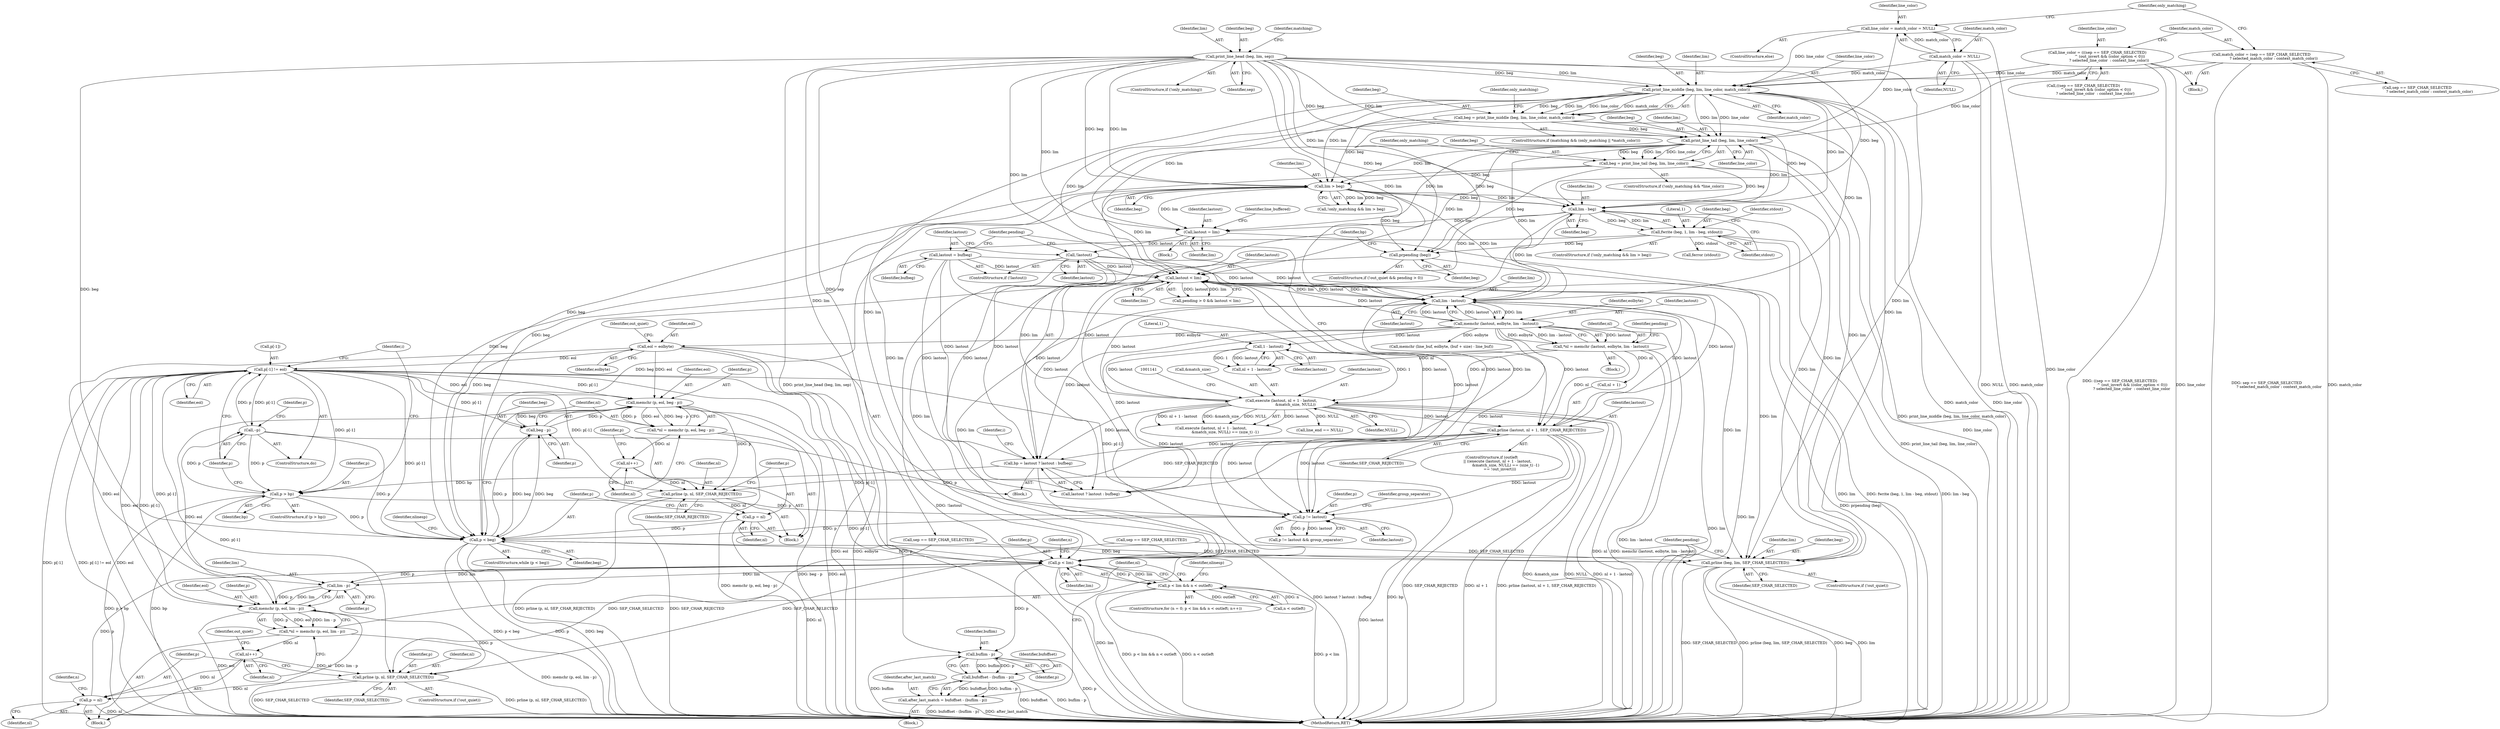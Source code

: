 digraph "0_savannah_8fcf61523644df42e1905c81bed26838e0b04f91@API" {
"1001235" [label="(Call,memchr (p, eol, beg - p))"];
"1001198" [label="(Call,p[-1] != eol)"];
"1001196" [label="(Call,--p)"];
"1001192" [label="(Call,p > bp)"];
"1001176" [label="(Call,bp = lastout ? lastout : bufbeg)"];
"1001109" [label="(Call,lastout < lim)"];
"1001099" [label="(Call,!lastout)"];
"1001090" [label="(Call,lastout = lim)"];
"1001047" [label="(Call,print_line_middle (beg, lim, line_color, match_color))"];
"1000981" [label="(Call,print_line_head (beg, lim, sep))"];
"1001020" [label="(Call,line_color = match_color = NULL)"];
"1001022" [label="(Call,match_color = NULL)"];
"1000997" [label="(Call,line_color = (((sep == SEP_CHAR_SELECTED)\n                     ^ (out_invert && (color_option < 0)))\n                    ? selected_line_color  : context_line_color))"];
"1001011" [label="(Call,match_color = (sep == SEP_CHAR_SELECTED\n                     ? selected_match_color : context_match_color))"];
"1001068" [label="(Call,lim > beg)"];
"1001060" [label="(Call,print_line_tail (beg, lim, line_color))"];
"1001045" [label="(Call,beg = print_line_middle (beg, lim, line_color, match_color))"];
"1001058" [label="(Call,beg = print_line_tail (beg, lim, line_color))"];
"1001074" [label="(Call,lim - beg)"];
"1001146" [label="(Call,prline (lastout, nl + 1, SEP_CHAR_REJECTED))"];
"1001130" [label="(Call,execute (lastout, nl + 1 - lastout,\n                        &match_size, NULL))"];
"1001134" [label="(Call,1 - lastout)"];
"1001116" [label="(Call,memchr (lastout, eolbyte, lim - lastout))"];
"1001119" [label="(Call,lim - lastout)"];
"1001101" [label="(Call,lastout = bufbeg)"];
"1001114" [label="(Call,*nl = memchr (lastout, eolbyte, lim - lastout))"];
"1001162" [label="(Call,eol = eolbyte)"];
"1001238" [label="(Call,beg - p)"];
"1001228" [label="(Call,p < beg)"];
"1001212" [label="(Call,p != lastout)"];
"1001247" [label="(Call,p = nl)"];
"1001243" [label="(Call,prline (p, nl, SEP_CHAR_REJECTED))"];
"1001235" [label="(Call,memchr (p, eol, beg - p))"];
"1001241" [label="(Call,nl++)"];
"1001233" [label="(Call,*nl = memchr (p, eol, beg - p))"];
"1001174" [label="(Call,prpending (beg))"];
"1001071" [label="(Call,fwrite (beg, 1, lim - beg, stdout))"];
"1001270" [label="(Call,memchr (p, eol, lim - p))"];
"1001268" [label="(Call,*nl = memchr (p, eol, lim - p))"];
"1001276" [label="(Call,nl++)"];
"1001281" [label="(Call,prline (p, nl, SEP_CHAR_SELECTED))"];
"1001285" [label="(Call,p = nl)"];
"1001258" [label="(Call,p < lim)"];
"1001257" [label="(Call,p < lim && n < outleft)"];
"1001273" [label="(Call,lim - p)"];
"1001296" [label="(Call,buflim - p)"];
"1001294" [label="(Call,bufoffset - (buflim - p))"];
"1001292" [label="(Call,after_last_match = bufoffset - (buflim - p))"];
"1001303" [label="(Call,prline (beg, lim, SEP_CHAR_SELECTED))"];
"1001257" [label="(Call,p < lim && n < outleft)"];
"1001049" [label="(Identifier,lim)"];
"1001045" [label="(Call,beg = print_line_middle (beg, lim, line_color, match_color))"];
"1001283" [label="(Identifier,nl)"];
"1001164" [label="(Identifier,eolbyte)"];
"1001242" [label="(Identifier,nl)"];
"1001286" [label="(Identifier,p)"];
"1001193" [label="(Identifier,p)"];
"1001063" [label="(Identifier,line_color)"];
"1001028" [label="(Identifier,only_matching)"];
"1001052" [label="(ControlStructure,if (!only_matching && *line_color))"];
"1001073" [label="(Literal,1)"];
"1001298" [label="(Identifier,p)"];
"1001176" [label="(Call,bp = lastout ? lastout : bufbeg)"];
"1001167" [label="(ControlStructure,if (!out_quiet && pending > 0))"];
"1001112" [label="(Block,)"];
"1001011" [label="(Call,match_color = (sep == SEP_CHAR_SELECTED\n                     ? selected_match_color : context_match_color))"];
"1001287" [label="(Identifier,nl)"];
"1001293" [label="(Identifier,after_last_match)"];
"1001014" [label="(Call,sep == SEP_CHAR_SELECTED)"];
"1001269" [label="(Identifier,nl)"];
"1001064" [label="(ControlStructure,if (!only_matching && lim > beg))"];
"1001295" [label="(Identifier,bufoffset)"];
"1001235" [label="(Call,memchr (p, eol, beg - p))"];
"1001134" [label="(Call,1 - lastout)"];
"1001146" [label="(Call,prline (lastout, nl + 1, SEP_CHAR_REJECTED))"];
"1001065" [label="(Call,!only_matching && lim > beg)"];
"1001191" [label="(ControlStructure,if (p > bp))"];
"1001091" [label="(Identifier,lastout)"];
"1001177" [label="(Identifier,bp)"];
"1001147" [label="(Identifier,lastout)"];
"1001090" [label="(Call,lastout = lim)"];
"1001305" [label="(Identifier,lim)"];
"1001151" [label="(Identifier,SEP_CHAR_REJECTED)"];
"1001192" [label="(Call,p > bp)"];
"1001214" [label="(Identifier,lastout)"];
"1000978" [label="(ControlStructure,if (!only_matching))"];
"1001271" [label="(Identifier,p)"];
"1000983" [label="(Identifier,lim)"];
"1001111" [label="(Identifier,lim)"];
"1001227" [label="(ControlStructure,while (p < beg))"];
"1001137" [label="(Call,&match_size)"];
"1001304" [label="(Identifier,beg)"];
"1001200" [label="(Identifier,p)"];
"1001047" [label="(Call,print_line_middle (beg, lim, line_color, match_color))"];
"1001306" [label="(Identifier,SEP_CHAR_SELECTED)"];
"1001117" [label="(Identifier,lastout)"];
"1001051" [label="(Identifier,match_color)"];
"1001231" [label="(Block,)"];
"1001118" [label="(Identifier,eolbyte)"];
"1001194" [label="(Identifier,bp)"];
"1001148" [label="(Call,nl + 1)"];
"1001114" [label="(Call,*nl = memchr (lastout, eolbyte, lim - lastout))"];
"1001253" [label="(ControlStructure,for (n = 0; p < lim && n < outleft; n++))"];
"1001195" [label="(ControlStructure,do)"];
"1001270" [label="(Call,memchr (p, eol, lim - p))"];
"1001272" [label="(Identifier,eol)"];
"1001246" [label="(Identifier,SEP_CHAR_REJECTED)"];
"1001296" [label="(Call,buflim - p)"];
"1001163" [label="(Identifier,eol)"];
"1001203" [label="(Identifier,eol)"];
"1001074" [label="(Call,lim - beg)"];
"1001099" [label="(Call,!lastout)"];
"1001249" [label="(Identifier,nl)"];
"1001282" [label="(Identifier,p)"];
"1001259" [label="(Identifier,p)"];
"1001071" [label="(Call,fwrite (beg, 1, lim - beg, stdout))"];
"1001234" [label="(Identifier,nl)"];
"1001062" [label="(Identifier,lim)"];
"1001251" [label="(Identifier,nlinesp)"];
"1001261" [label="(Call,n < outleft)"];
"1001103" [label="(Identifier,bufbeg)"];
"1001408" [label="(MethodReturn,RET)"];
"1001190" [label="(Identifier,i)"];
"1000999" [label="(Call,((sep == SEP_CHAR_SELECTED)\n                     ^ (out_invert && (color_option < 0)))\n                    ? selected_line_color  : context_line_color)"];
"1001012" [label="(Identifier,match_color)"];
"1001092" [label="(Identifier,lim)"];
"1001245" [label="(Identifier,nl)"];
"1001109" [label="(Call,lastout < lim)"];
"1000984" [label="(Identifier,sep)"];
"1001102" [label="(Identifier,lastout)"];
"1000982" [label="(Identifier,beg)"];
"1001024" [label="(Identifier,NULL)"];
"1001079" [label="(Call,ferror (stdout))"];
"1001068" [label="(Call,lim > beg)"];
"1001162" [label="(Call,eol = eolbyte)"];
"1001072" [label="(Identifier,beg)"];
"1001308" [label="(Identifier,pending)"];
"1001129" [label="(Call,execute (lastout, nl + 1 - lastout,\n                        &match_size, NULL) == (size_t) -1)"];
"1001228" [label="(Call,p < beg)"];
"1001060" [label="(Call,print_line_tail (beg, lim, line_color))"];
"1001076" [label="(Identifier,beg)"];
"1001125" [label="(ControlStructure,if (outleft\n          || ((execute (lastout, nl + 1 - lastout,\n                        &match_size, NULL) == (size_t) -1)\n              == !out_invert)))"];
"1001238" [label="(Call,beg - p)"];
"1001258" [label="(Call,p < lim)"];
"1001061" [label="(Identifier,beg)"];
"1001130" [label="(Call,execute (lastout, nl + 1 - lastout,\n                        &match_size, NULL))"];
"1000988" [label="(Call,sep == SEP_CHAR_SELECTED)"];
"1001244" [label="(Identifier,p)"];
"1001260" [label="(Identifier,lim)"];
"1001199" [label="(Call,p[-1])"];
"1001266" [label="(Block,)"];
"1000998" [label="(Identifier,line_color)"];
"1001022" [label="(Call,match_color = NULL)"];
"1001278" [label="(ControlStructure,if (!out_quiet))"];
"1001285" [label="(Call,p = nl)"];
"1001262" [label="(Identifier,n)"];
"1001233" [label="(Call,*nl = memchr (p, eol, beg - p))"];
"1001174" [label="(Call,prpending (beg))"];
"1001038" [label="(ControlStructure,if (matching && (only_matching || *match_color)))"];
"1001110" [label="(Identifier,lastout)"];
"1001069" [label="(Identifier,lim)"];
"1001281" [label="(Call,prline (p, nl, SEP_CHAR_SELECTED))"];
"1001132" [label="(Call,nl + 1 - lastout)"];
"1001094" [label="(Identifier,line_buffered)"];
"1001135" [label="(Literal,1)"];
"1001116" [label="(Call,memchr (lastout, eolbyte, lim - lastout))"];
"1001105" [label="(Call,pending > 0 && lastout < lim)"];
"1001120" [label="(Identifier,lim)"];
"1001121" [label="(Identifier,lastout)"];
"1001273" [label="(Call,lim - p)"];
"1001237" [label="(Identifier,eol)"];
"1001229" [label="(Identifier,p)"];
"1001349" [label="(Call,memchr (line_buf, eolbyte, (buf + size) - line_buf))"];
"1001274" [label="(Identifier,lim)"];
"1001358" [label="(Call,line_end == NULL)"];
"1001211" [label="(Call,p != lastout && group_separator)"];
"1001115" [label="(Identifier,nl)"];
"1001240" [label="(Identifier,p)"];
"1001294" [label="(Call,bufoffset - (buflim - p))"];
"1001101" [label="(Call,lastout = bufbeg)"];
"1000974" [label="(Block,)"];
"1001046" [label="(Identifier,beg)"];
"1001239" [label="(Identifier,beg)"];
"1001303" [label="(Call,prline (beg, lim, SEP_CHAR_SELECTED))"];
"1001067" [label="(Identifier,only_matching)"];
"1001136" [label="(Identifier,lastout)"];
"1001275" [label="(Identifier,p)"];
"1001100" [label="(Identifier,lastout)"];
"1001230" [label="(Identifier,beg)"];
"1001212" [label="(Call,p != lastout)"];
"1001196" [label="(Call,--p)"];
"1000997" [label="(Call,line_color = (((sep == SEP_CHAR_SELECTED)\n                     ^ (out_invert && (color_option < 0)))\n                    ? selected_line_color  : context_line_color))"];
"1001059" [label="(Identifier,beg)"];
"1001241" [label="(Call,nl++)"];
"1001131" [label="(Identifier,lastout)"];
"1001119" [label="(Call,lim - lastout)"];
"1001198" [label="(Call,p[-1] != eol)"];
"1001178" [label="(Call,lastout ? lastout : bufbeg)"];
"1001098" [label="(ControlStructure,if (!lastout))"];
"1001290" [label="(Identifier,nlinesp)"];
"1001297" [label="(Identifier,buflim)"];
"1000981" [label="(Call,print_line_head (beg, lim, sep))"];
"1001284" [label="(Identifier,SEP_CHAR_SELECTED)"];
"1001048" [label="(Identifier,beg)"];
"1001070" [label="(Identifier,beg)"];
"1001023" [label="(Identifier,match_color)"];
"1001170" [label="(Identifier,out_quiet)"];
"1001268" [label="(Call,*nl = memchr (p, eol, lim - p))"];
"1001277" [label="(Identifier,nl)"];
"1001058" [label="(Call,beg = print_line_tail (beg, lim, line_color))"];
"1001175" [label="(Identifier,beg)"];
"1001276" [label="(Call,nl++)"];
"1001280" [label="(Identifier,out_quiet)"];
"1001157" [label="(Block,)"];
"1001021" [label="(Identifier,line_color)"];
"1001075" [label="(Identifier,lim)"];
"1001055" [label="(Identifier,only_matching)"];
"1000986" [label="(Identifier,matching)"];
"1001080" [label="(Identifier,stdout)"];
"1001265" [label="(Identifier,n)"];
"1001019" [label="(ControlStructure,else)"];
"1001252" [label="(Block,)"];
"1001247" [label="(Call,p = nl)"];
"1001236" [label="(Identifier,p)"];
"1000996" [label="(Block,)"];
"1001197" [label="(Identifier,p)"];
"1001213" [label="(Identifier,p)"];
"1001020" [label="(Call,line_color = match_color = NULL)"];
"1001013" [label="(Call,sep == SEP_CHAR_SELECTED\n                     ? selected_match_color : context_match_color)"];
"1001139" [label="(Identifier,NULL)"];
"1001300" [label="(ControlStructure,if (!out_quiet))"];
"1001184" [label="(Identifier,i)"];
"1001077" [label="(Identifier,stdout)"];
"1001215" [label="(Identifier,group_separator)"];
"1001292" [label="(Call,after_last_match = bufoffset - (buflim - p))"];
"1001124" [label="(Identifier,pending)"];
"1001107" [label="(Identifier,pending)"];
"1001248" [label="(Identifier,p)"];
"1001050" [label="(Identifier,line_color)"];
"1001243" [label="(Call,prline (p, nl, SEP_CHAR_REJECTED))"];
"1001235" -> "1001233"  [label="AST: "];
"1001235" -> "1001238"  [label="CFG: "];
"1001236" -> "1001235"  [label="AST: "];
"1001237" -> "1001235"  [label="AST: "];
"1001238" -> "1001235"  [label="AST: "];
"1001233" -> "1001235"  [label="CFG: "];
"1001235" -> "1001408"  [label="DDG: beg - p"];
"1001235" -> "1001408"  [label="DDG: eol"];
"1001235" -> "1001233"  [label="DDG: p"];
"1001235" -> "1001233"  [label="DDG: eol"];
"1001235" -> "1001233"  [label="DDG: beg - p"];
"1001198" -> "1001235"  [label="DDG: p[-1]"];
"1001198" -> "1001235"  [label="DDG: eol"];
"1001238" -> "1001235"  [label="DDG: p"];
"1001238" -> "1001235"  [label="DDG: beg"];
"1001162" -> "1001235"  [label="DDG: eol"];
"1001235" -> "1001243"  [label="DDG: p"];
"1001235" -> "1001270"  [label="DDG: eol"];
"1001198" -> "1001195"  [label="AST: "];
"1001198" -> "1001203"  [label="CFG: "];
"1001199" -> "1001198"  [label="AST: "];
"1001203" -> "1001198"  [label="AST: "];
"1001197" -> "1001198"  [label="CFG: "];
"1001190" -> "1001198"  [label="CFG: "];
"1001198" -> "1001408"  [label="DDG: p[-1]"];
"1001198" -> "1001408"  [label="DDG: p[-1] != eol"];
"1001198" -> "1001408"  [label="DDG: eol"];
"1001198" -> "1001192"  [label="DDG: p[-1]"];
"1001198" -> "1001196"  [label="DDG: p[-1]"];
"1001196" -> "1001198"  [label="DDG: p"];
"1001162" -> "1001198"  [label="DDG: eol"];
"1001198" -> "1001212"  [label="DDG: p[-1]"];
"1001198" -> "1001228"  [label="DDG: p[-1]"];
"1001198" -> "1001238"  [label="DDG: p[-1]"];
"1001198" -> "1001243"  [label="DDG: p[-1]"];
"1001198" -> "1001258"  [label="DDG: p[-1]"];
"1001198" -> "1001270"  [label="DDG: p[-1]"];
"1001198" -> "1001270"  [label="DDG: eol"];
"1001198" -> "1001273"  [label="DDG: p[-1]"];
"1001198" -> "1001281"  [label="DDG: p[-1]"];
"1001198" -> "1001296"  [label="DDG: p[-1]"];
"1001196" -> "1001195"  [label="AST: "];
"1001196" -> "1001197"  [label="CFG: "];
"1001197" -> "1001196"  [label="AST: "];
"1001200" -> "1001196"  [label="CFG: "];
"1001196" -> "1001192"  [label="DDG: p"];
"1001192" -> "1001196"  [label="DDG: p"];
"1001196" -> "1001212"  [label="DDG: p"];
"1001196" -> "1001228"  [label="DDG: p"];
"1001192" -> "1001191"  [label="AST: "];
"1001192" -> "1001194"  [label="CFG: "];
"1001193" -> "1001192"  [label="AST: "];
"1001194" -> "1001192"  [label="AST: "];
"1001197" -> "1001192"  [label="CFG: "];
"1001190" -> "1001192"  [label="CFG: "];
"1001192" -> "1001408"  [label="DDG: p > bp"];
"1001192" -> "1001408"  [label="DDG: bp"];
"1001176" -> "1001192"  [label="DDG: bp"];
"1001192" -> "1001212"  [label="DDG: p"];
"1001192" -> "1001228"  [label="DDG: p"];
"1001176" -> "1001157"  [label="AST: "];
"1001176" -> "1001178"  [label="CFG: "];
"1001177" -> "1001176"  [label="AST: "];
"1001178" -> "1001176"  [label="AST: "];
"1001184" -> "1001176"  [label="CFG: "];
"1001176" -> "1001408"  [label="DDG: bp"];
"1001176" -> "1001408"  [label="DDG: lastout ? lastout : bufbeg"];
"1001109" -> "1001176"  [label="DDG: lastout"];
"1001099" -> "1001176"  [label="DDG: lastout"];
"1001146" -> "1001176"  [label="DDG: lastout"];
"1001116" -> "1001176"  [label="DDG: lastout"];
"1001101" -> "1001176"  [label="DDG: lastout"];
"1001130" -> "1001176"  [label="DDG: lastout"];
"1001109" -> "1001105"  [label="AST: "];
"1001109" -> "1001111"  [label="CFG: "];
"1001110" -> "1001109"  [label="AST: "];
"1001111" -> "1001109"  [label="AST: "];
"1001105" -> "1001109"  [label="CFG: "];
"1001109" -> "1001408"  [label="DDG: lim"];
"1001109" -> "1001105"  [label="DDG: lastout"];
"1001109" -> "1001105"  [label="DDG: lim"];
"1001099" -> "1001109"  [label="DDG: lastout"];
"1001146" -> "1001109"  [label="DDG: lastout"];
"1001116" -> "1001109"  [label="DDG: lastout"];
"1001101" -> "1001109"  [label="DDG: lastout"];
"1001130" -> "1001109"  [label="DDG: lastout"];
"1001119" -> "1001109"  [label="DDG: lim"];
"1001047" -> "1001109"  [label="DDG: lim"];
"1001068" -> "1001109"  [label="DDG: lim"];
"1000981" -> "1001109"  [label="DDG: lim"];
"1001060" -> "1001109"  [label="DDG: lim"];
"1001074" -> "1001109"  [label="DDG: lim"];
"1001109" -> "1001119"  [label="DDG: lim"];
"1001109" -> "1001119"  [label="DDG: lastout"];
"1001109" -> "1001178"  [label="DDG: lastout"];
"1001109" -> "1001212"  [label="DDG: lastout"];
"1001109" -> "1001258"  [label="DDG: lim"];
"1001109" -> "1001303"  [label="DDG: lim"];
"1001099" -> "1001098"  [label="AST: "];
"1001099" -> "1001100"  [label="CFG: "];
"1001100" -> "1001099"  [label="AST: "];
"1001102" -> "1001099"  [label="CFG: "];
"1001107" -> "1001099"  [label="CFG: "];
"1001099" -> "1001408"  [label="DDG: !lastout"];
"1001090" -> "1001099"  [label="DDG: lastout"];
"1001099" -> "1001119"  [label="DDG: lastout"];
"1001099" -> "1001178"  [label="DDG: lastout"];
"1001099" -> "1001212"  [label="DDG: lastout"];
"1001090" -> "1000974"  [label="AST: "];
"1001090" -> "1001092"  [label="CFG: "];
"1001091" -> "1001090"  [label="AST: "];
"1001092" -> "1001090"  [label="AST: "];
"1001094" -> "1001090"  [label="CFG: "];
"1001090" -> "1001408"  [label="DDG: lim"];
"1001047" -> "1001090"  [label="DDG: lim"];
"1001068" -> "1001090"  [label="DDG: lim"];
"1000981" -> "1001090"  [label="DDG: lim"];
"1001060" -> "1001090"  [label="DDG: lim"];
"1001074" -> "1001090"  [label="DDG: lim"];
"1001047" -> "1001045"  [label="AST: "];
"1001047" -> "1001051"  [label="CFG: "];
"1001048" -> "1001047"  [label="AST: "];
"1001049" -> "1001047"  [label="AST: "];
"1001050" -> "1001047"  [label="AST: "];
"1001051" -> "1001047"  [label="AST: "];
"1001045" -> "1001047"  [label="CFG: "];
"1001047" -> "1001408"  [label="DDG: match_color"];
"1001047" -> "1001408"  [label="DDG: line_color"];
"1001047" -> "1001045"  [label="DDG: beg"];
"1001047" -> "1001045"  [label="DDG: lim"];
"1001047" -> "1001045"  [label="DDG: line_color"];
"1001047" -> "1001045"  [label="DDG: match_color"];
"1000981" -> "1001047"  [label="DDG: beg"];
"1000981" -> "1001047"  [label="DDG: lim"];
"1001020" -> "1001047"  [label="DDG: line_color"];
"1000997" -> "1001047"  [label="DDG: line_color"];
"1001011" -> "1001047"  [label="DDG: match_color"];
"1001022" -> "1001047"  [label="DDG: match_color"];
"1001047" -> "1001060"  [label="DDG: lim"];
"1001047" -> "1001060"  [label="DDG: line_color"];
"1001047" -> "1001068"  [label="DDG: lim"];
"1001047" -> "1001074"  [label="DDG: lim"];
"1001047" -> "1001119"  [label="DDG: lim"];
"1001047" -> "1001258"  [label="DDG: lim"];
"1001047" -> "1001303"  [label="DDG: lim"];
"1000981" -> "1000978"  [label="AST: "];
"1000981" -> "1000984"  [label="CFG: "];
"1000982" -> "1000981"  [label="AST: "];
"1000983" -> "1000981"  [label="AST: "];
"1000984" -> "1000981"  [label="AST: "];
"1000986" -> "1000981"  [label="CFG: "];
"1000981" -> "1001408"  [label="DDG: print_line_head (beg, lim, sep)"];
"1000981" -> "1000988"  [label="DDG: sep"];
"1000981" -> "1001060"  [label="DDG: beg"];
"1000981" -> "1001060"  [label="DDG: lim"];
"1000981" -> "1001068"  [label="DDG: lim"];
"1000981" -> "1001068"  [label="DDG: beg"];
"1000981" -> "1001074"  [label="DDG: lim"];
"1000981" -> "1001074"  [label="DDG: beg"];
"1000981" -> "1001119"  [label="DDG: lim"];
"1000981" -> "1001174"  [label="DDG: beg"];
"1000981" -> "1001228"  [label="DDG: beg"];
"1000981" -> "1001258"  [label="DDG: lim"];
"1000981" -> "1001303"  [label="DDG: lim"];
"1001020" -> "1001019"  [label="AST: "];
"1001020" -> "1001022"  [label="CFG: "];
"1001021" -> "1001020"  [label="AST: "];
"1001022" -> "1001020"  [label="AST: "];
"1001028" -> "1001020"  [label="CFG: "];
"1001020" -> "1001408"  [label="DDG: line_color"];
"1001022" -> "1001020"  [label="DDG: match_color"];
"1001020" -> "1001060"  [label="DDG: line_color"];
"1001022" -> "1001024"  [label="CFG: "];
"1001023" -> "1001022"  [label="AST: "];
"1001024" -> "1001022"  [label="AST: "];
"1001022" -> "1001408"  [label="DDG: NULL"];
"1001022" -> "1001408"  [label="DDG: match_color"];
"1000997" -> "1000996"  [label="AST: "];
"1000997" -> "1000999"  [label="CFG: "];
"1000998" -> "1000997"  [label="AST: "];
"1000999" -> "1000997"  [label="AST: "];
"1001012" -> "1000997"  [label="CFG: "];
"1000997" -> "1001408"  [label="DDG: line_color"];
"1000997" -> "1001408"  [label="DDG: ((sep == SEP_CHAR_SELECTED)\n                     ^ (out_invert && (color_option < 0)))\n                    ? selected_line_color  : context_line_color"];
"1000997" -> "1001060"  [label="DDG: line_color"];
"1001011" -> "1000996"  [label="AST: "];
"1001011" -> "1001013"  [label="CFG: "];
"1001012" -> "1001011"  [label="AST: "];
"1001013" -> "1001011"  [label="AST: "];
"1001028" -> "1001011"  [label="CFG: "];
"1001011" -> "1001408"  [label="DDG: match_color"];
"1001011" -> "1001408"  [label="DDG: sep == SEP_CHAR_SELECTED\n                     ? selected_match_color : context_match_color"];
"1001068" -> "1001065"  [label="AST: "];
"1001068" -> "1001070"  [label="CFG: "];
"1001069" -> "1001068"  [label="AST: "];
"1001070" -> "1001068"  [label="AST: "];
"1001065" -> "1001068"  [label="CFG: "];
"1001068" -> "1001065"  [label="DDG: lim"];
"1001068" -> "1001065"  [label="DDG: beg"];
"1001060" -> "1001068"  [label="DDG: lim"];
"1001058" -> "1001068"  [label="DDG: beg"];
"1001045" -> "1001068"  [label="DDG: beg"];
"1001068" -> "1001074"  [label="DDG: lim"];
"1001068" -> "1001074"  [label="DDG: beg"];
"1001068" -> "1001119"  [label="DDG: lim"];
"1001068" -> "1001174"  [label="DDG: beg"];
"1001068" -> "1001228"  [label="DDG: beg"];
"1001068" -> "1001258"  [label="DDG: lim"];
"1001068" -> "1001303"  [label="DDG: lim"];
"1001060" -> "1001058"  [label="AST: "];
"1001060" -> "1001063"  [label="CFG: "];
"1001061" -> "1001060"  [label="AST: "];
"1001062" -> "1001060"  [label="AST: "];
"1001063" -> "1001060"  [label="AST: "];
"1001058" -> "1001060"  [label="CFG: "];
"1001060" -> "1001408"  [label="DDG: line_color"];
"1001060" -> "1001058"  [label="DDG: beg"];
"1001060" -> "1001058"  [label="DDG: lim"];
"1001060" -> "1001058"  [label="DDG: line_color"];
"1001045" -> "1001060"  [label="DDG: beg"];
"1001060" -> "1001074"  [label="DDG: lim"];
"1001060" -> "1001119"  [label="DDG: lim"];
"1001060" -> "1001258"  [label="DDG: lim"];
"1001060" -> "1001303"  [label="DDG: lim"];
"1001045" -> "1001038"  [label="AST: "];
"1001046" -> "1001045"  [label="AST: "];
"1001055" -> "1001045"  [label="CFG: "];
"1001045" -> "1001408"  [label="DDG: print_line_middle (beg, lim, line_color, match_color)"];
"1001045" -> "1001074"  [label="DDG: beg"];
"1001045" -> "1001174"  [label="DDG: beg"];
"1001045" -> "1001228"  [label="DDG: beg"];
"1001058" -> "1001052"  [label="AST: "];
"1001059" -> "1001058"  [label="AST: "];
"1001067" -> "1001058"  [label="CFG: "];
"1001058" -> "1001408"  [label="DDG: print_line_tail (beg, lim, line_color)"];
"1001058" -> "1001074"  [label="DDG: beg"];
"1001058" -> "1001174"  [label="DDG: beg"];
"1001058" -> "1001228"  [label="DDG: beg"];
"1001074" -> "1001071"  [label="AST: "];
"1001074" -> "1001076"  [label="CFG: "];
"1001075" -> "1001074"  [label="AST: "];
"1001076" -> "1001074"  [label="AST: "];
"1001077" -> "1001074"  [label="CFG: "];
"1001074" -> "1001071"  [label="DDG: beg"];
"1001074" -> "1001071"  [label="DDG: lim"];
"1001074" -> "1001119"  [label="DDG: lim"];
"1001074" -> "1001258"  [label="DDG: lim"];
"1001074" -> "1001303"  [label="DDG: lim"];
"1001146" -> "1001125"  [label="AST: "];
"1001146" -> "1001151"  [label="CFG: "];
"1001147" -> "1001146"  [label="AST: "];
"1001148" -> "1001146"  [label="AST: "];
"1001151" -> "1001146"  [label="AST: "];
"1001107" -> "1001146"  [label="CFG: "];
"1001146" -> "1001408"  [label="DDG: SEP_CHAR_REJECTED"];
"1001146" -> "1001408"  [label="DDG: nl + 1"];
"1001146" -> "1001408"  [label="DDG: prline (lastout, nl + 1, SEP_CHAR_REJECTED)"];
"1001146" -> "1001119"  [label="DDG: lastout"];
"1001130" -> "1001146"  [label="DDG: lastout"];
"1001116" -> "1001146"  [label="DDG: lastout"];
"1001114" -> "1001146"  [label="DDG: nl"];
"1001146" -> "1001178"  [label="DDG: lastout"];
"1001146" -> "1001212"  [label="DDG: lastout"];
"1001146" -> "1001243"  [label="DDG: SEP_CHAR_REJECTED"];
"1001130" -> "1001129"  [label="AST: "];
"1001130" -> "1001139"  [label="CFG: "];
"1001131" -> "1001130"  [label="AST: "];
"1001132" -> "1001130"  [label="AST: "];
"1001137" -> "1001130"  [label="AST: "];
"1001139" -> "1001130"  [label="AST: "];
"1001141" -> "1001130"  [label="CFG: "];
"1001130" -> "1001408"  [label="DDG: &match_size"];
"1001130" -> "1001408"  [label="DDG: NULL"];
"1001130" -> "1001408"  [label="DDG: nl + 1 - lastout"];
"1001130" -> "1001119"  [label="DDG: lastout"];
"1001130" -> "1001129"  [label="DDG: lastout"];
"1001130" -> "1001129"  [label="DDG: nl + 1 - lastout"];
"1001130" -> "1001129"  [label="DDG: &match_size"];
"1001130" -> "1001129"  [label="DDG: NULL"];
"1001134" -> "1001130"  [label="DDG: lastout"];
"1001134" -> "1001130"  [label="DDG: 1"];
"1001114" -> "1001130"  [label="DDG: nl"];
"1001130" -> "1001178"  [label="DDG: lastout"];
"1001130" -> "1001212"  [label="DDG: lastout"];
"1001130" -> "1001358"  [label="DDG: NULL"];
"1001134" -> "1001132"  [label="AST: "];
"1001134" -> "1001136"  [label="CFG: "];
"1001135" -> "1001134"  [label="AST: "];
"1001136" -> "1001134"  [label="AST: "];
"1001132" -> "1001134"  [label="CFG: "];
"1001134" -> "1001132"  [label="DDG: 1"];
"1001134" -> "1001132"  [label="DDG: lastout"];
"1001116" -> "1001134"  [label="DDG: lastout"];
"1001116" -> "1001114"  [label="AST: "];
"1001116" -> "1001119"  [label="CFG: "];
"1001117" -> "1001116"  [label="AST: "];
"1001118" -> "1001116"  [label="AST: "];
"1001119" -> "1001116"  [label="AST: "];
"1001114" -> "1001116"  [label="CFG: "];
"1001116" -> "1001408"  [label="DDG: lim - lastout"];
"1001116" -> "1001114"  [label="DDG: lastout"];
"1001116" -> "1001114"  [label="DDG: eolbyte"];
"1001116" -> "1001114"  [label="DDG: lim - lastout"];
"1001119" -> "1001116"  [label="DDG: lastout"];
"1001119" -> "1001116"  [label="DDG: lim"];
"1001116" -> "1001119"  [label="DDG: lastout"];
"1001116" -> "1001162"  [label="DDG: eolbyte"];
"1001116" -> "1001178"  [label="DDG: lastout"];
"1001116" -> "1001212"  [label="DDG: lastout"];
"1001116" -> "1001349"  [label="DDG: eolbyte"];
"1001119" -> "1001121"  [label="CFG: "];
"1001120" -> "1001119"  [label="AST: "];
"1001121" -> "1001119"  [label="AST: "];
"1001119" -> "1001408"  [label="DDG: lim"];
"1001101" -> "1001119"  [label="DDG: lastout"];
"1001119" -> "1001258"  [label="DDG: lim"];
"1001119" -> "1001303"  [label="DDG: lim"];
"1001101" -> "1001098"  [label="AST: "];
"1001101" -> "1001103"  [label="CFG: "];
"1001102" -> "1001101"  [label="AST: "];
"1001103" -> "1001101"  [label="AST: "];
"1001107" -> "1001101"  [label="CFG: "];
"1001101" -> "1001178"  [label="DDG: lastout"];
"1001101" -> "1001212"  [label="DDG: lastout"];
"1001114" -> "1001112"  [label="AST: "];
"1001115" -> "1001114"  [label="AST: "];
"1001124" -> "1001114"  [label="CFG: "];
"1001114" -> "1001408"  [label="DDG: memchr (lastout, eolbyte, lim - lastout)"];
"1001114" -> "1001408"  [label="DDG: nl"];
"1001114" -> "1001132"  [label="DDG: nl"];
"1001114" -> "1001148"  [label="DDG: nl"];
"1001162" -> "1001157"  [label="AST: "];
"1001162" -> "1001164"  [label="CFG: "];
"1001163" -> "1001162"  [label="AST: "];
"1001164" -> "1001162"  [label="AST: "];
"1001170" -> "1001162"  [label="CFG: "];
"1001162" -> "1001408"  [label="DDG: eol"];
"1001162" -> "1001408"  [label="DDG: eolbyte"];
"1001162" -> "1001270"  [label="DDG: eol"];
"1001238" -> "1001240"  [label="CFG: "];
"1001239" -> "1001238"  [label="AST: "];
"1001240" -> "1001238"  [label="AST: "];
"1001238" -> "1001228"  [label="DDG: beg"];
"1001228" -> "1001238"  [label="DDG: beg"];
"1001228" -> "1001238"  [label="DDG: p"];
"1001228" -> "1001227"  [label="AST: "];
"1001228" -> "1001230"  [label="CFG: "];
"1001229" -> "1001228"  [label="AST: "];
"1001230" -> "1001228"  [label="AST: "];
"1001234" -> "1001228"  [label="CFG: "];
"1001251" -> "1001228"  [label="CFG: "];
"1001228" -> "1001408"  [label="DDG: p"];
"1001228" -> "1001408"  [label="DDG: beg"];
"1001228" -> "1001408"  [label="DDG: p < beg"];
"1001212" -> "1001228"  [label="DDG: p"];
"1001247" -> "1001228"  [label="DDG: p"];
"1001174" -> "1001228"  [label="DDG: beg"];
"1001071" -> "1001228"  [label="DDG: beg"];
"1001228" -> "1001258"  [label="DDG: p"];
"1001228" -> "1001303"  [label="DDG: beg"];
"1001212" -> "1001211"  [label="AST: "];
"1001212" -> "1001214"  [label="CFG: "];
"1001213" -> "1001212"  [label="AST: "];
"1001214" -> "1001212"  [label="AST: "];
"1001215" -> "1001212"  [label="CFG: "];
"1001211" -> "1001212"  [label="CFG: "];
"1001212" -> "1001408"  [label="DDG: lastout"];
"1001212" -> "1001211"  [label="DDG: p"];
"1001212" -> "1001211"  [label="DDG: lastout"];
"1001247" -> "1001231"  [label="AST: "];
"1001247" -> "1001249"  [label="CFG: "];
"1001248" -> "1001247"  [label="AST: "];
"1001249" -> "1001247"  [label="AST: "];
"1001229" -> "1001247"  [label="CFG: "];
"1001247" -> "1001408"  [label="DDG: nl"];
"1001243" -> "1001247"  [label="DDG: nl"];
"1001243" -> "1001231"  [label="AST: "];
"1001243" -> "1001246"  [label="CFG: "];
"1001244" -> "1001243"  [label="AST: "];
"1001245" -> "1001243"  [label="AST: "];
"1001246" -> "1001243"  [label="AST: "];
"1001248" -> "1001243"  [label="CFG: "];
"1001243" -> "1001408"  [label="DDG: prline (p, nl, SEP_CHAR_REJECTED)"];
"1001243" -> "1001408"  [label="DDG: SEP_CHAR_REJECTED"];
"1001241" -> "1001243"  [label="DDG: nl"];
"1001241" -> "1001231"  [label="AST: "];
"1001241" -> "1001242"  [label="CFG: "];
"1001242" -> "1001241"  [label="AST: "];
"1001244" -> "1001241"  [label="CFG: "];
"1001233" -> "1001241"  [label="DDG: nl"];
"1001233" -> "1001231"  [label="AST: "];
"1001234" -> "1001233"  [label="AST: "];
"1001242" -> "1001233"  [label="CFG: "];
"1001233" -> "1001408"  [label="DDG: memchr (p, eol, beg - p)"];
"1001174" -> "1001167"  [label="AST: "];
"1001174" -> "1001175"  [label="CFG: "];
"1001175" -> "1001174"  [label="AST: "];
"1001177" -> "1001174"  [label="CFG: "];
"1001174" -> "1001408"  [label="DDG: prpending (beg)"];
"1001071" -> "1001174"  [label="DDG: beg"];
"1001071" -> "1001064"  [label="AST: "];
"1001071" -> "1001077"  [label="CFG: "];
"1001072" -> "1001071"  [label="AST: "];
"1001073" -> "1001071"  [label="AST: "];
"1001077" -> "1001071"  [label="AST: "];
"1001080" -> "1001071"  [label="CFG: "];
"1001071" -> "1001408"  [label="DDG: lim - beg"];
"1001071" -> "1001408"  [label="DDG: fwrite (beg, 1, lim - beg, stdout)"];
"1001071" -> "1001079"  [label="DDG: stdout"];
"1001270" -> "1001268"  [label="AST: "];
"1001270" -> "1001273"  [label="CFG: "];
"1001271" -> "1001270"  [label="AST: "];
"1001272" -> "1001270"  [label="AST: "];
"1001273" -> "1001270"  [label="AST: "];
"1001268" -> "1001270"  [label="CFG: "];
"1001270" -> "1001408"  [label="DDG: eol"];
"1001270" -> "1001408"  [label="DDG: lim - p"];
"1001270" -> "1001268"  [label="DDG: p"];
"1001270" -> "1001268"  [label="DDG: eol"];
"1001270" -> "1001268"  [label="DDG: lim - p"];
"1001273" -> "1001270"  [label="DDG: p"];
"1001273" -> "1001270"  [label="DDG: lim"];
"1001270" -> "1001281"  [label="DDG: p"];
"1001268" -> "1001266"  [label="AST: "];
"1001269" -> "1001268"  [label="AST: "];
"1001277" -> "1001268"  [label="CFG: "];
"1001268" -> "1001408"  [label="DDG: memchr (p, eol, lim - p)"];
"1001268" -> "1001276"  [label="DDG: nl"];
"1001276" -> "1001266"  [label="AST: "];
"1001276" -> "1001277"  [label="CFG: "];
"1001277" -> "1001276"  [label="AST: "];
"1001280" -> "1001276"  [label="CFG: "];
"1001276" -> "1001281"  [label="DDG: nl"];
"1001276" -> "1001285"  [label="DDG: nl"];
"1001281" -> "1001278"  [label="AST: "];
"1001281" -> "1001284"  [label="CFG: "];
"1001282" -> "1001281"  [label="AST: "];
"1001283" -> "1001281"  [label="AST: "];
"1001284" -> "1001281"  [label="AST: "];
"1001286" -> "1001281"  [label="CFG: "];
"1001281" -> "1001408"  [label="DDG: prline (p, nl, SEP_CHAR_SELECTED)"];
"1001281" -> "1001408"  [label="DDG: SEP_CHAR_SELECTED"];
"1001014" -> "1001281"  [label="DDG: SEP_CHAR_SELECTED"];
"1000988" -> "1001281"  [label="DDG: SEP_CHAR_SELECTED"];
"1001281" -> "1001285"  [label="DDG: nl"];
"1001285" -> "1001266"  [label="AST: "];
"1001285" -> "1001287"  [label="CFG: "];
"1001286" -> "1001285"  [label="AST: "];
"1001287" -> "1001285"  [label="AST: "];
"1001265" -> "1001285"  [label="CFG: "];
"1001285" -> "1001408"  [label="DDG: nl"];
"1001285" -> "1001258"  [label="DDG: p"];
"1001258" -> "1001257"  [label="AST: "];
"1001258" -> "1001260"  [label="CFG: "];
"1001259" -> "1001258"  [label="AST: "];
"1001260" -> "1001258"  [label="AST: "];
"1001262" -> "1001258"  [label="CFG: "];
"1001257" -> "1001258"  [label="CFG: "];
"1001258" -> "1001408"  [label="DDG: lim"];
"1001258" -> "1001257"  [label="DDG: p"];
"1001258" -> "1001257"  [label="DDG: lim"];
"1001273" -> "1001258"  [label="DDG: lim"];
"1001258" -> "1001273"  [label="DDG: lim"];
"1001258" -> "1001273"  [label="DDG: p"];
"1001258" -> "1001296"  [label="DDG: p"];
"1001257" -> "1001253"  [label="AST: "];
"1001257" -> "1001261"  [label="CFG: "];
"1001261" -> "1001257"  [label="AST: "];
"1001269" -> "1001257"  [label="CFG: "];
"1001290" -> "1001257"  [label="CFG: "];
"1001257" -> "1001408"  [label="DDG: p < lim"];
"1001257" -> "1001408"  [label="DDG: p < lim && n < outleft"];
"1001257" -> "1001408"  [label="DDG: n < outleft"];
"1001261" -> "1001257"  [label="DDG: n"];
"1001261" -> "1001257"  [label="DDG: outleft"];
"1001273" -> "1001275"  [label="CFG: "];
"1001274" -> "1001273"  [label="AST: "];
"1001275" -> "1001273"  [label="AST: "];
"1001296" -> "1001294"  [label="AST: "];
"1001296" -> "1001298"  [label="CFG: "];
"1001297" -> "1001296"  [label="AST: "];
"1001298" -> "1001296"  [label="AST: "];
"1001294" -> "1001296"  [label="CFG: "];
"1001296" -> "1001408"  [label="DDG: buflim"];
"1001296" -> "1001408"  [label="DDG: p"];
"1001296" -> "1001294"  [label="DDG: buflim"];
"1001296" -> "1001294"  [label="DDG: p"];
"1001294" -> "1001292"  [label="AST: "];
"1001295" -> "1001294"  [label="AST: "];
"1001292" -> "1001294"  [label="CFG: "];
"1001294" -> "1001408"  [label="DDG: bufoffset"];
"1001294" -> "1001408"  [label="DDG: buflim - p"];
"1001294" -> "1001292"  [label="DDG: bufoffset"];
"1001294" -> "1001292"  [label="DDG: buflim - p"];
"1001292" -> "1001252"  [label="AST: "];
"1001293" -> "1001292"  [label="AST: "];
"1001308" -> "1001292"  [label="CFG: "];
"1001292" -> "1001408"  [label="DDG: bufoffset - (buflim - p)"];
"1001292" -> "1001408"  [label="DDG: after_last_match"];
"1001303" -> "1001300"  [label="AST: "];
"1001303" -> "1001306"  [label="CFG: "];
"1001304" -> "1001303"  [label="AST: "];
"1001305" -> "1001303"  [label="AST: "];
"1001306" -> "1001303"  [label="AST: "];
"1001308" -> "1001303"  [label="CFG: "];
"1001303" -> "1001408"  [label="DDG: beg"];
"1001303" -> "1001408"  [label="DDG: lim"];
"1001303" -> "1001408"  [label="DDG: SEP_CHAR_SELECTED"];
"1001303" -> "1001408"  [label="DDG: prline (beg, lim, SEP_CHAR_SELECTED)"];
"1001014" -> "1001303"  [label="DDG: SEP_CHAR_SELECTED"];
"1000988" -> "1001303"  [label="DDG: SEP_CHAR_SELECTED"];
}
